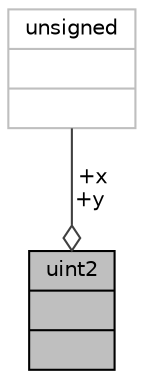 digraph "uint2"
{
 // INTERACTIVE_SVG=YES
  bgcolor="transparent";
  edge [fontname="Helvetica",fontsize="10",labelfontname="Helvetica",labelfontsize="10"];
  node [fontname="Helvetica",fontsize="10",shape=record];
  Node1 [label="{uint2\n||}",height=0.2,width=0.4,color="black", fillcolor="grey75", style="filled", fontcolor="black"];
  Node2 -> Node1 [color="grey25",fontsize="10",style="solid",label=" +x\n+y" ,arrowhead="odiamond",fontname="Helvetica"];
  Node2 [label="{unsigned\n||}",height=0.2,width=0.4,color="grey75"];
}
